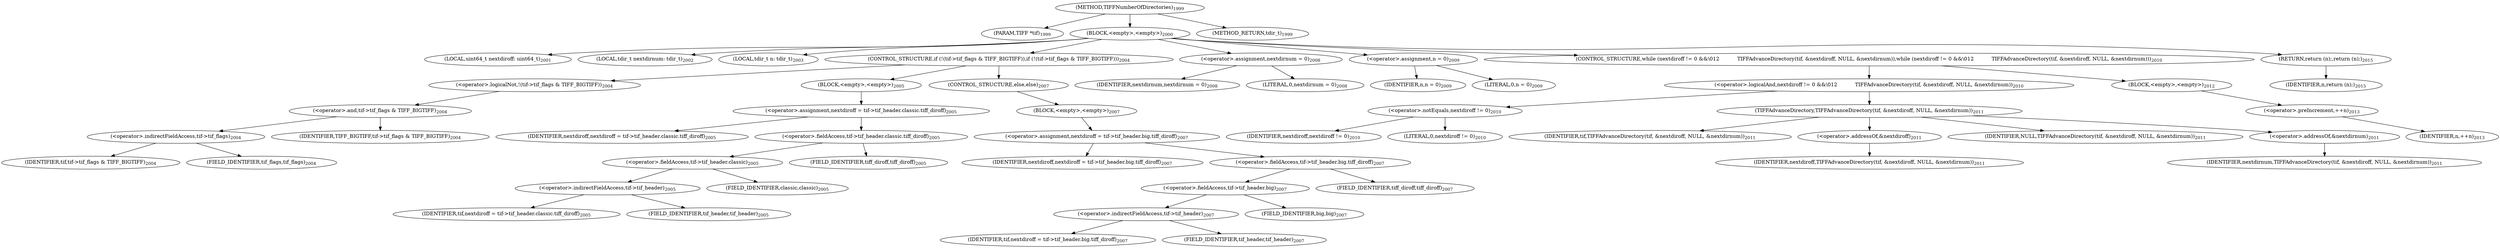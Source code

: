 digraph "TIFFNumberOfDirectories" {  
"44578" [label = <(METHOD,TIFFNumberOfDirectories)<SUB>1999</SUB>> ]
"44579" [label = <(PARAM,TIFF *tif)<SUB>1999</SUB>> ]
"44580" [label = <(BLOCK,&lt;empty&gt;,&lt;empty&gt;)<SUB>2000</SUB>> ]
"44581" [label = <(LOCAL,uint64_t nextdiroff: uint64_t)<SUB>2001</SUB>> ]
"44582" [label = <(LOCAL,tdir_t nextdirnum: tdir_t)<SUB>2002</SUB>> ]
"44583" [label = <(LOCAL,tdir_t n: tdir_t)<SUB>2003</SUB>> ]
"44584" [label = <(CONTROL_STRUCTURE,if (!(tif-&gt;tif_flags &amp; TIFF_BIGTIFF)),if (!(tif-&gt;tif_flags &amp; TIFF_BIGTIFF)))<SUB>2004</SUB>> ]
"44585" [label = <(&lt;operator&gt;.logicalNot,!(tif-&gt;tif_flags &amp; TIFF_BIGTIFF))<SUB>2004</SUB>> ]
"44586" [label = <(&lt;operator&gt;.and,tif-&gt;tif_flags &amp; TIFF_BIGTIFF)<SUB>2004</SUB>> ]
"44587" [label = <(&lt;operator&gt;.indirectFieldAccess,tif-&gt;tif_flags)<SUB>2004</SUB>> ]
"44588" [label = <(IDENTIFIER,tif,tif-&gt;tif_flags &amp; TIFF_BIGTIFF)<SUB>2004</SUB>> ]
"44589" [label = <(FIELD_IDENTIFIER,tif_flags,tif_flags)<SUB>2004</SUB>> ]
"44590" [label = <(IDENTIFIER,TIFF_BIGTIFF,tif-&gt;tif_flags &amp; TIFF_BIGTIFF)<SUB>2004</SUB>> ]
"44591" [label = <(BLOCK,&lt;empty&gt;,&lt;empty&gt;)<SUB>2005</SUB>> ]
"44592" [label = <(&lt;operator&gt;.assignment,nextdiroff = tif-&gt;tif_header.classic.tiff_diroff)<SUB>2005</SUB>> ]
"44593" [label = <(IDENTIFIER,nextdiroff,nextdiroff = tif-&gt;tif_header.classic.tiff_diroff)<SUB>2005</SUB>> ]
"44594" [label = <(&lt;operator&gt;.fieldAccess,tif-&gt;tif_header.classic.tiff_diroff)<SUB>2005</SUB>> ]
"44595" [label = <(&lt;operator&gt;.fieldAccess,tif-&gt;tif_header.classic)<SUB>2005</SUB>> ]
"44596" [label = <(&lt;operator&gt;.indirectFieldAccess,tif-&gt;tif_header)<SUB>2005</SUB>> ]
"44597" [label = <(IDENTIFIER,tif,nextdiroff = tif-&gt;tif_header.classic.tiff_diroff)<SUB>2005</SUB>> ]
"44598" [label = <(FIELD_IDENTIFIER,tif_header,tif_header)<SUB>2005</SUB>> ]
"44599" [label = <(FIELD_IDENTIFIER,classic,classic)<SUB>2005</SUB>> ]
"44600" [label = <(FIELD_IDENTIFIER,tiff_diroff,tiff_diroff)<SUB>2005</SUB>> ]
"44601" [label = <(CONTROL_STRUCTURE,else,else)<SUB>2007</SUB>> ]
"44602" [label = <(BLOCK,&lt;empty&gt;,&lt;empty&gt;)<SUB>2007</SUB>> ]
"44603" [label = <(&lt;operator&gt;.assignment,nextdiroff = tif-&gt;tif_header.big.tiff_diroff)<SUB>2007</SUB>> ]
"44604" [label = <(IDENTIFIER,nextdiroff,nextdiroff = tif-&gt;tif_header.big.tiff_diroff)<SUB>2007</SUB>> ]
"44605" [label = <(&lt;operator&gt;.fieldAccess,tif-&gt;tif_header.big.tiff_diroff)<SUB>2007</SUB>> ]
"44606" [label = <(&lt;operator&gt;.fieldAccess,tif-&gt;tif_header.big)<SUB>2007</SUB>> ]
"44607" [label = <(&lt;operator&gt;.indirectFieldAccess,tif-&gt;tif_header)<SUB>2007</SUB>> ]
"44608" [label = <(IDENTIFIER,tif,nextdiroff = tif-&gt;tif_header.big.tiff_diroff)<SUB>2007</SUB>> ]
"44609" [label = <(FIELD_IDENTIFIER,tif_header,tif_header)<SUB>2007</SUB>> ]
"44610" [label = <(FIELD_IDENTIFIER,big,big)<SUB>2007</SUB>> ]
"44611" [label = <(FIELD_IDENTIFIER,tiff_diroff,tiff_diroff)<SUB>2007</SUB>> ]
"44612" [label = <(&lt;operator&gt;.assignment,nextdirnum = 0)<SUB>2008</SUB>> ]
"44613" [label = <(IDENTIFIER,nextdirnum,nextdirnum = 0)<SUB>2008</SUB>> ]
"44614" [label = <(LITERAL,0,nextdirnum = 0)<SUB>2008</SUB>> ]
"44615" [label = <(&lt;operator&gt;.assignment,n = 0)<SUB>2009</SUB>> ]
"44616" [label = <(IDENTIFIER,n,n = 0)<SUB>2009</SUB>> ]
"44617" [label = <(LITERAL,0,n = 0)<SUB>2009</SUB>> ]
"44618" [label = <(CONTROL_STRUCTURE,while (nextdiroff != 0 &amp;&amp;\012           TIFFAdvanceDirectory(tif, &amp;nextdiroff, NULL, &amp;nextdirnum)),while (nextdiroff != 0 &amp;&amp;\012           TIFFAdvanceDirectory(tif, &amp;nextdiroff, NULL, &amp;nextdirnum)))<SUB>2010</SUB>> ]
"44619" [label = <(&lt;operator&gt;.logicalAnd,nextdiroff != 0 &amp;&amp;\012           TIFFAdvanceDirectory(tif, &amp;nextdiroff, NULL, &amp;nextdirnum))<SUB>2010</SUB>> ]
"44620" [label = <(&lt;operator&gt;.notEquals,nextdiroff != 0)<SUB>2010</SUB>> ]
"44621" [label = <(IDENTIFIER,nextdiroff,nextdiroff != 0)<SUB>2010</SUB>> ]
"44622" [label = <(LITERAL,0,nextdiroff != 0)<SUB>2010</SUB>> ]
"44623" [label = <(TIFFAdvanceDirectory,TIFFAdvanceDirectory(tif, &amp;nextdiroff, NULL, &amp;nextdirnum))<SUB>2011</SUB>> ]
"44624" [label = <(IDENTIFIER,tif,TIFFAdvanceDirectory(tif, &amp;nextdiroff, NULL, &amp;nextdirnum))<SUB>2011</SUB>> ]
"44625" [label = <(&lt;operator&gt;.addressOf,&amp;nextdiroff)<SUB>2011</SUB>> ]
"44626" [label = <(IDENTIFIER,nextdiroff,TIFFAdvanceDirectory(tif, &amp;nextdiroff, NULL, &amp;nextdirnum))<SUB>2011</SUB>> ]
"44627" [label = <(IDENTIFIER,NULL,TIFFAdvanceDirectory(tif, &amp;nextdiroff, NULL, &amp;nextdirnum))<SUB>2011</SUB>> ]
"44628" [label = <(&lt;operator&gt;.addressOf,&amp;nextdirnum)<SUB>2011</SUB>> ]
"44629" [label = <(IDENTIFIER,nextdirnum,TIFFAdvanceDirectory(tif, &amp;nextdiroff, NULL, &amp;nextdirnum))<SUB>2011</SUB>> ]
"44630" [label = <(BLOCK,&lt;empty&gt;,&lt;empty&gt;)<SUB>2012</SUB>> ]
"44631" [label = <(&lt;operator&gt;.preIncrement,++n)<SUB>2013</SUB>> ]
"44632" [label = <(IDENTIFIER,n,++n)<SUB>2013</SUB>> ]
"44633" [label = <(RETURN,return (n);,return (n);)<SUB>2015</SUB>> ]
"44634" [label = <(IDENTIFIER,n,return (n);)<SUB>2015</SUB>> ]
"44635" [label = <(METHOD_RETURN,tdir_t)<SUB>1999</SUB>> ]
  "44578" -> "44579" 
  "44578" -> "44580" 
  "44578" -> "44635" 
  "44580" -> "44581" 
  "44580" -> "44582" 
  "44580" -> "44583" 
  "44580" -> "44584" 
  "44580" -> "44612" 
  "44580" -> "44615" 
  "44580" -> "44618" 
  "44580" -> "44633" 
  "44584" -> "44585" 
  "44584" -> "44591" 
  "44584" -> "44601" 
  "44585" -> "44586" 
  "44586" -> "44587" 
  "44586" -> "44590" 
  "44587" -> "44588" 
  "44587" -> "44589" 
  "44591" -> "44592" 
  "44592" -> "44593" 
  "44592" -> "44594" 
  "44594" -> "44595" 
  "44594" -> "44600" 
  "44595" -> "44596" 
  "44595" -> "44599" 
  "44596" -> "44597" 
  "44596" -> "44598" 
  "44601" -> "44602" 
  "44602" -> "44603" 
  "44603" -> "44604" 
  "44603" -> "44605" 
  "44605" -> "44606" 
  "44605" -> "44611" 
  "44606" -> "44607" 
  "44606" -> "44610" 
  "44607" -> "44608" 
  "44607" -> "44609" 
  "44612" -> "44613" 
  "44612" -> "44614" 
  "44615" -> "44616" 
  "44615" -> "44617" 
  "44618" -> "44619" 
  "44618" -> "44630" 
  "44619" -> "44620" 
  "44619" -> "44623" 
  "44620" -> "44621" 
  "44620" -> "44622" 
  "44623" -> "44624" 
  "44623" -> "44625" 
  "44623" -> "44627" 
  "44623" -> "44628" 
  "44625" -> "44626" 
  "44628" -> "44629" 
  "44630" -> "44631" 
  "44631" -> "44632" 
  "44633" -> "44634" 
}
